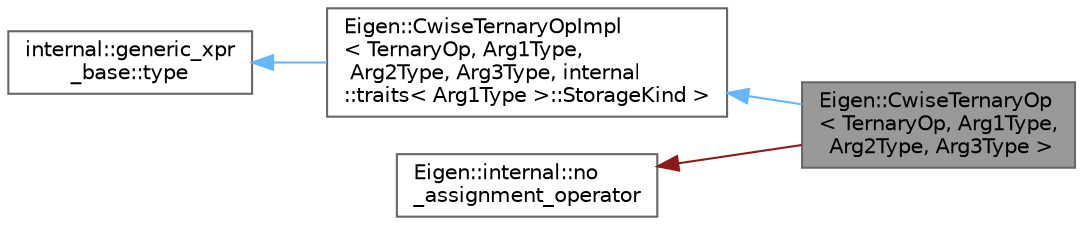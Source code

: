 digraph "Eigen::CwiseTernaryOp&lt; TernaryOp, Arg1Type, Arg2Type, Arg3Type &gt;"
{
 // LATEX_PDF_SIZE
  bgcolor="transparent";
  edge [fontname=Helvetica,fontsize=10,labelfontname=Helvetica,labelfontsize=10];
  node [fontname=Helvetica,fontsize=10,shape=box,height=0.2,width=0.4];
  rankdir="LR";
  Node1 [id="Node000001",label="Eigen::CwiseTernaryOp\l\< TernaryOp, Arg1Type,\l Arg2Type, Arg3Type \>",height=0.2,width=0.4,color="gray40", fillcolor="grey60", style="filled", fontcolor="black",tooltip="Generic expression where a coefficient-wise ternary operator is applied to two expressions"];
  Node2 -> Node1 [id="edge1_Node000001_Node000002",dir="back",color="steelblue1",style="solid",tooltip=" "];
  Node2 [id="Node000002",label="Eigen::CwiseTernaryOpImpl\l\< TernaryOp, Arg1Type,\l Arg2Type, Arg3Type, internal\l::traits\< Arg1Type \>::StorageKind \>",height=0.2,width=0.4,color="gray40", fillcolor="white", style="filled",URL="$class_eigen_1_1_cwise_ternary_op_impl.html",tooltip=" "];
  Node3 -> Node2 [id="edge2_Node000002_Node000003",dir="back",color="steelblue1",style="solid",tooltip=" "];
  Node3 [id="Node000003",label="internal::generic_xpr\l_base::type",height=0.2,width=0.4,color="gray40", fillcolor="white", style="filled",tooltip=" "];
  Node4 -> Node1 [id="edge3_Node000001_Node000004",dir="back",color="firebrick4",style="solid",tooltip=" "];
  Node4 [id="Node000004",label="Eigen::internal::no\l_assignment_operator",height=0.2,width=0.4,color="gray40", fillcolor="white", style="filled",URL="$class_eigen_1_1internal_1_1no__assignment__operator.html",tooltip=" "];
}
